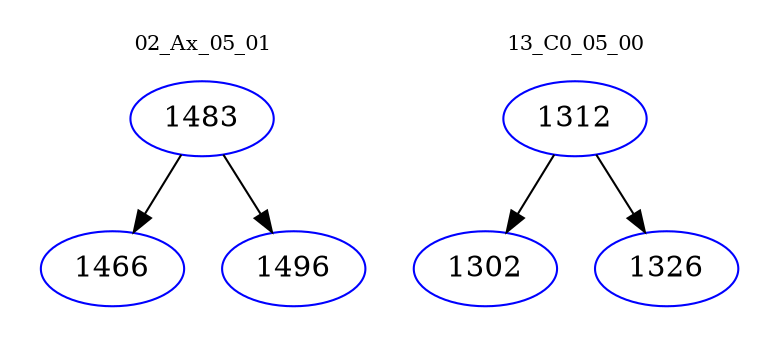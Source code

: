 digraph{
subgraph cluster_0 {
color = white
label = "02_Ax_05_01";
fontsize=10;
T0_1483 [label="1483", color="blue"]
T0_1483 -> T0_1466 [color="black"]
T0_1466 [label="1466", color="blue"]
T0_1483 -> T0_1496 [color="black"]
T0_1496 [label="1496", color="blue"]
}
subgraph cluster_1 {
color = white
label = "13_C0_05_00";
fontsize=10;
T1_1312 [label="1312", color="blue"]
T1_1312 -> T1_1302 [color="black"]
T1_1302 [label="1302", color="blue"]
T1_1312 -> T1_1326 [color="black"]
T1_1326 [label="1326", color="blue"]
}
}
